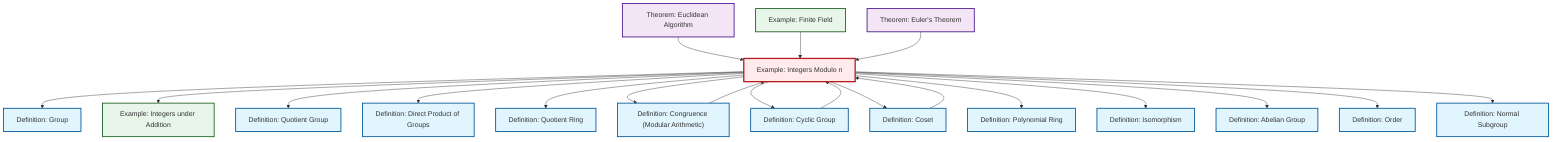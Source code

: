 graph TD
    classDef definition fill:#e1f5fe,stroke:#01579b,stroke-width:2px
    classDef theorem fill:#f3e5f5,stroke:#4a148c,stroke-width:2px
    classDef axiom fill:#fff3e0,stroke:#e65100,stroke-width:2px
    classDef example fill:#e8f5e9,stroke:#1b5e20,stroke-width:2px
    classDef current fill:#ffebee,stroke:#b71c1c,stroke-width:3px
    def-abelian-group["Definition: Abelian Group"]:::definition
    def-group["Definition: Group"]:::definition
    thm-euler["Theorem: Euler's Theorem"]:::theorem
    def-polynomial-ring["Definition: Polynomial Ring"]:::definition
    def-quotient-ring["Definition: Quotient Ring"]:::definition
    thm-euclidean-algorithm["Theorem: Euclidean Algorithm"]:::theorem
    def-coset["Definition: Coset"]:::definition
    ex-finite-field["Example: Finite Field"]:::example
    def-quotient-group["Definition: Quotient Group"]:::definition
    def-congruence["Definition: Congruence (Modular Arithmetic)"]:::definition
    def-normal-subgroup["Definition: Normal Subgroup"]:::definition
    ex-quotient-integers-mod-n["Example: Integers Modulo n"]:::example
    def-isomorphism["Definition: Isomorphism"]:::definition
    ex-integers-addition["Example: Integers under Addition"]:::example
    def-direct-product["Definition: Direct Product of Groups"]:::definition
    def-order["Definition: Order"]:::definition
    def-cyclic-group["Definition: Cyclic Group"]:::definition
    ex-quotient-integers-mod-n --> def-group
    ex-quotient-integers-mod-n --> ex-integers-addition
    def-coset --> ex-quotient-integers-mod-n
    ex-quotient-integers-mod-n --> def-quotient-group
    def-cyclic-group --> ex-quotient-integers-mod-n
    thm-euclidean-algorithm --> ex-quotient-integers-mod-n
    def-congruence --> ex-quotient-integers-mod-n
    ex-finite-field --> ex-quotient-integers-mod-n
    ex-quotient-integers-mod-n --> def-direct-product
    ex-quotient-integers-mod-n --> def-quotient-ring
    ex-quotient-integers-mod-n --> def-congruence
    ex-quotient-integers-mod-n --> def-cyclic-group
    thm-euler --> ex-quotient-integers-mod-n
    ex-quotient-integers-mod-n --> def-coset
    ex-quotient-integers-mod-n --> def-polynomial-ring
    ex-quotient-integers-mod-n --> def-isomorphism
    ex-quotient-integers-mod-n --> def-abelian-group
    ex-quotient-integers-mod-n --> def-order
    ex-quotient-integers-mod-n --> def-normal-subgroup
    class ex-quotient-integers-mod-n current